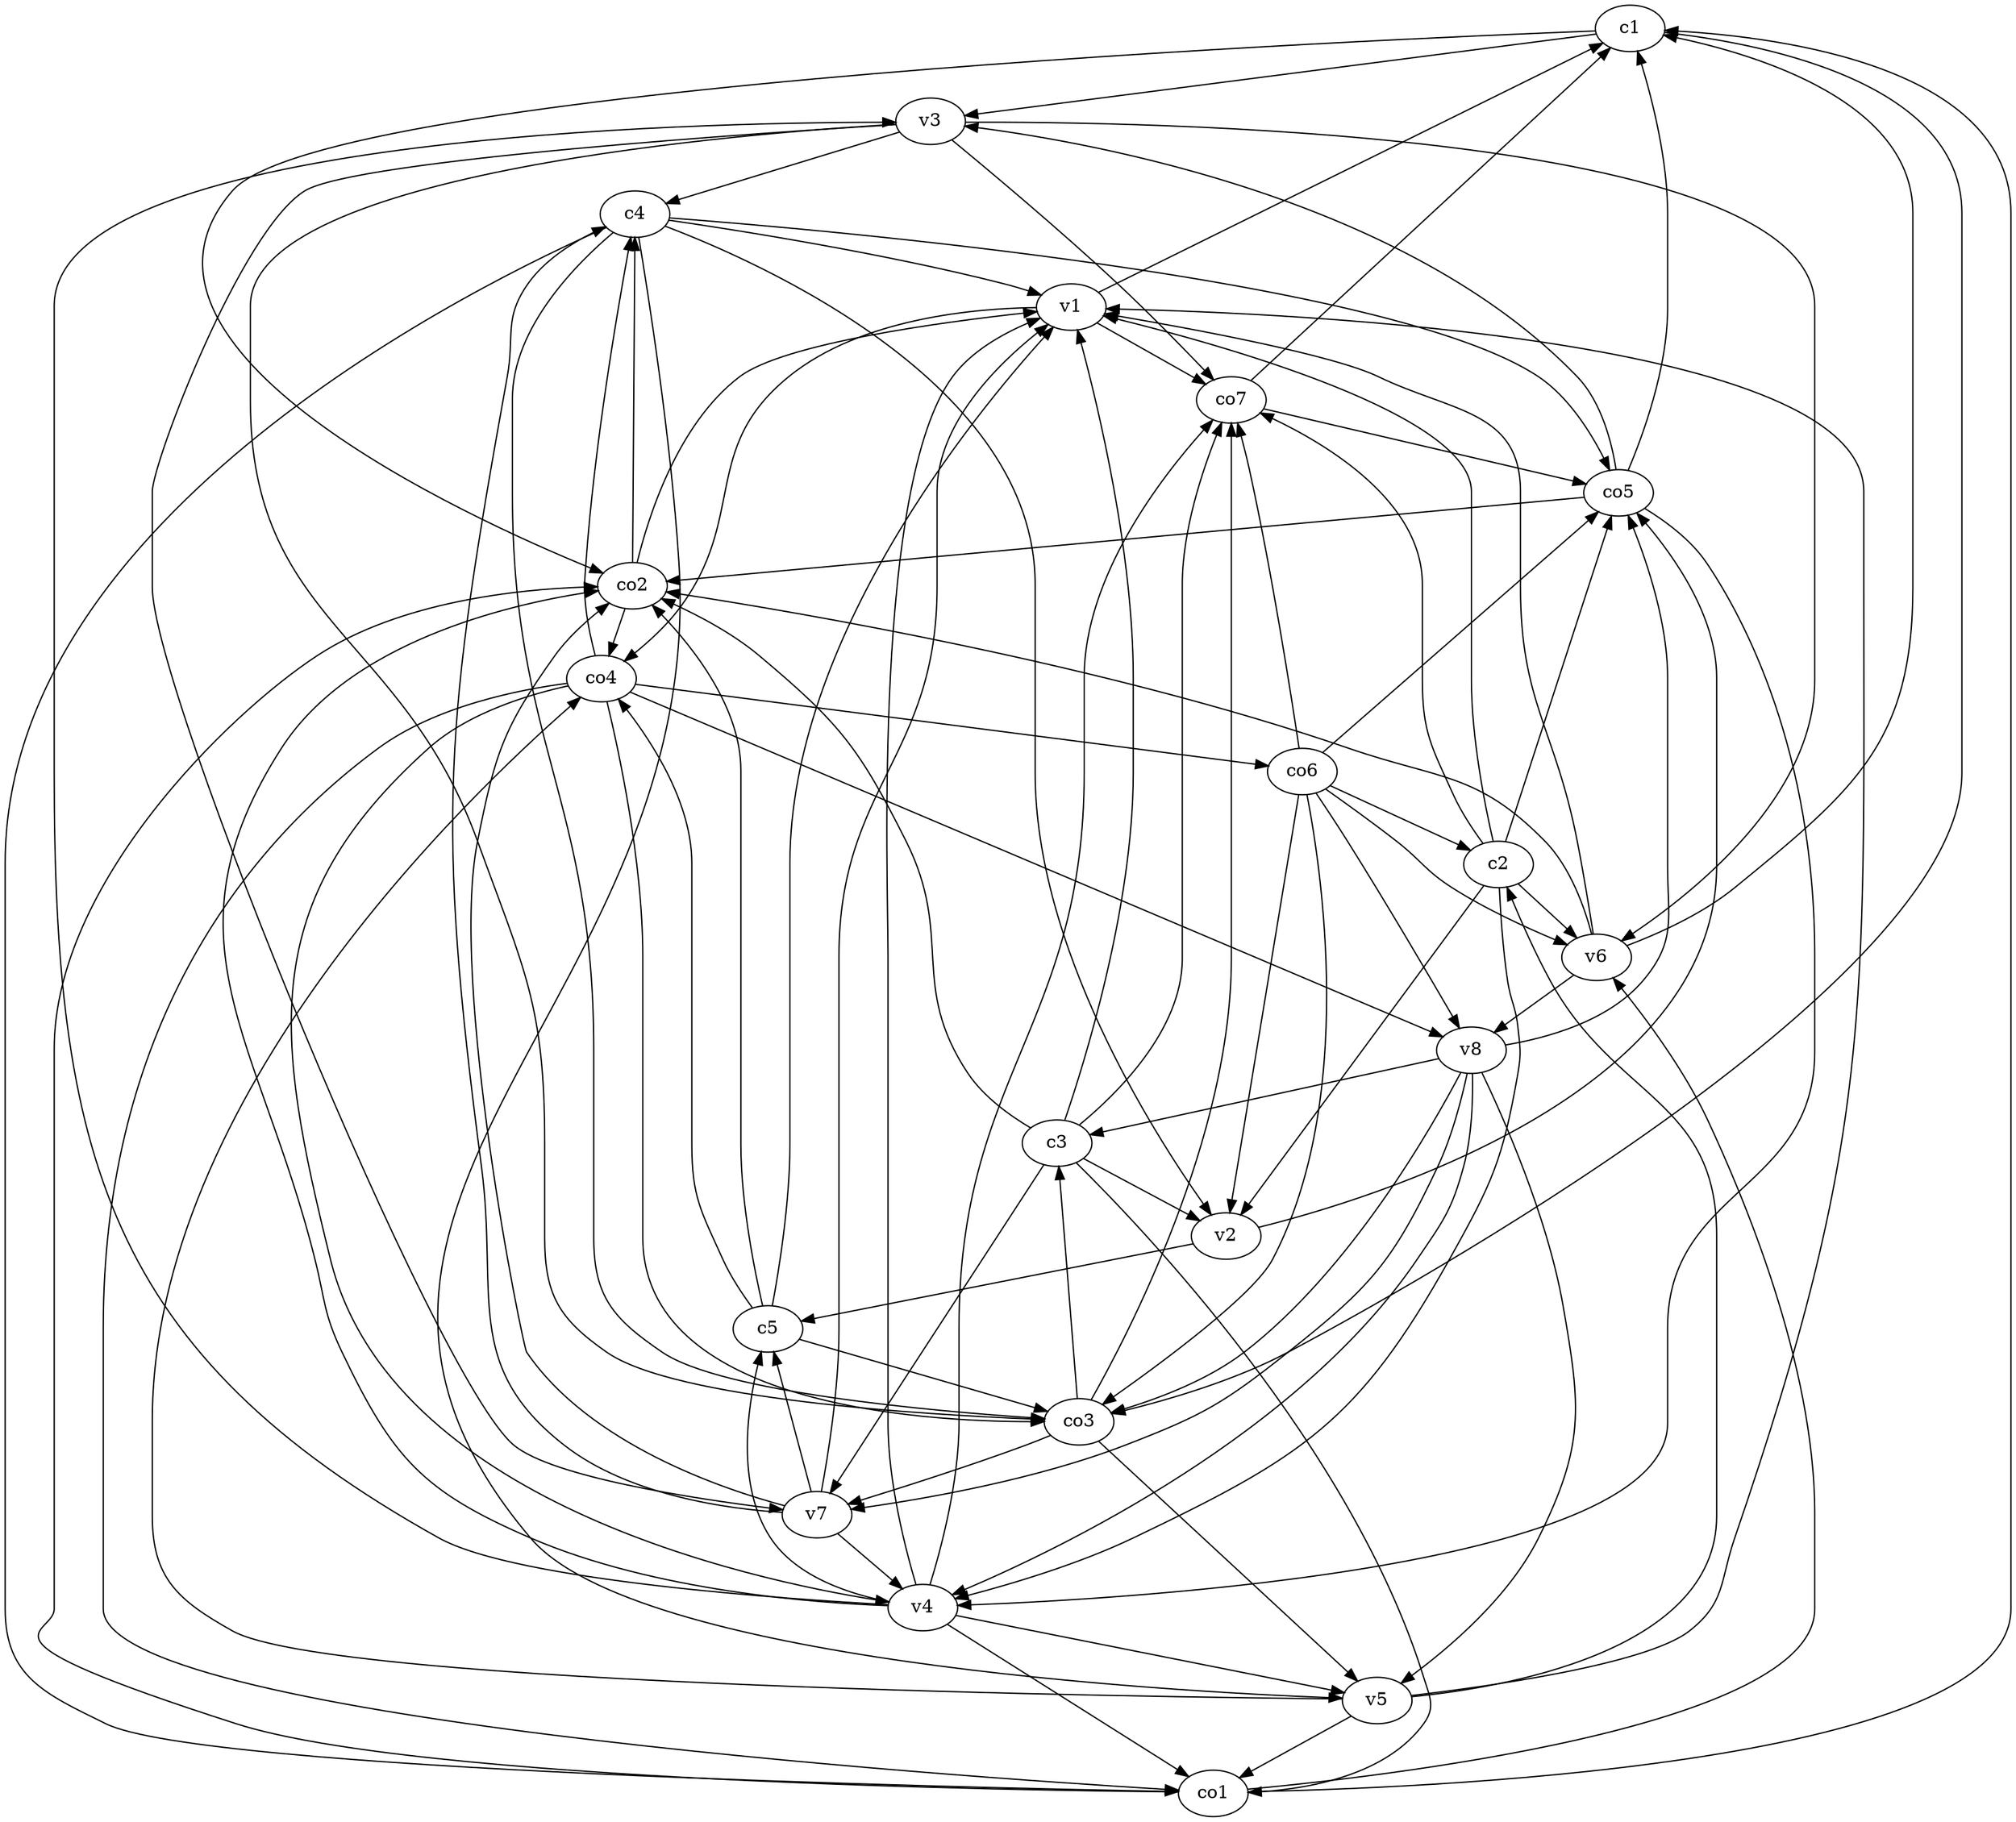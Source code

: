 strict digraph  {
c1;
c2;
c3;
c4;
c5;
v1;
v2;
v3;
v4;
v5;
v6;
v7;
v8;
co1;
co2;
co3;
co4;
co5;
co6;
co7;
c1 -> co2  [weight=1];
c1 -> co3  [weight=1];
c1 -> v3  [weight=1];
c2 -> v2  [weight=1];
c2 -> co5  [weight=1];
c2 -> co7  [weight=1];
c2 -> v4  [weight=1];
c2 -> v1  [weight=1];
c2 -> v6  [weight=1];
c3 -> co1  [weight=1];
c3 -> v2  [weight=1];
c3 -> co2  [weight=1];
c3 -> v7  [weight=1];
c3 -> co7  [weight=1];
c3 -> v1  [weight=1];
c4 -> v1  [weight=1];
c4 -> co1  [weight=1];
c4 -> v5  [weight=1];
c4 -> co5  [weight=1];
c4 -> v2  [weight=1];
c4 -> co3  [weight=1];
c5 -> co3  [weight=1];
c5 -> v1  [weight=1];
c5 -> co4  [weight=1];
c5 -> co2  [weight=1];
v1 -> c1  [weight=1];
v1 -> co4  [weight=1];
v1 -> co7  [weight=1];
v2 -> c5  [weight=1];
v2 -> co5  [weight=1];
v3 -> c4  [weight=1];
v3 -> v7  [weight=1];
v3 -> co7  [weight=1];
v3 -> v6  [weight=1];
v3 -> co3  [weight=1];
v4 -> c5  [weight=1];
v4 -> v1  [weight=1];
v4 -> co1  [weight=1];
v4 -> co7  [weight=1];
v4 -> co2  [weight=1];
v4 -> v3  [weight=1];
v4 -> v5  [weight=1];
v5 -> c2  [weight=1];
v5 -> v1  [weight=1];
v5 -> co4  [weight=1];
v5 -> co1  [weight=1];
v6 -> c1  [weight=1];
v6 -> v8  [weight=1];
v6 -> v1  [weight=1];
v6 -> co2  [weight=1];
v7 -> c5  [weight=1];
v7 -> c4  [weight=1];
v7 -> v4  [weight=1];
v7 -> co2  [weight=1];
v7 -> v1  [weight=1];
v8 -> c3  [weight=1];
v8 -> co3  [weight=1];
v8 -> co5  [weight=1];
v8 -> v7  [weight=1];
v8 -> v5  [weight=1];
v8 -> v4  [weight=1];
co1 -> c1  [weight=1];
co1 -> v6  [weight=1];
co1 -> co2  [weight=1];
co2 -> c4  [weight=1];
co2 -> v1  [weight=1];
co2 -> co4  [weight=1];
co3 -> c3  [weight=1];
co3 -> v5  [weight=1];
co3 -> co7  [weight=1];
co3 -> v7  [weight=1];
co4 -> c4  [weight=1];
co4 -> co6  [weight=1];
co4 -> co1  [weight=1];
co4 -> v8  [weight=1];
co4 -> v4  [weight=1];
co4 -> co3  [weight=1];
co5 -> c1  [weight=1];
co5 -> v4  [weight=1];
co5 -> v3  [weight=1];
co5 -> co2  [weight=1];
co6 -> c2  [weight=1];
co6 -> co5  [weight=1];
co6 -> v2  [weight=1];
co6 -> v8  [weight=1];
co6 -> co7  [weight=1];
co6 -> v6  [weight=1];
co6 -> co3  [weight=1];
co7 -> c1  [weight=1];
co7 -> co5  [weight=1];
}
